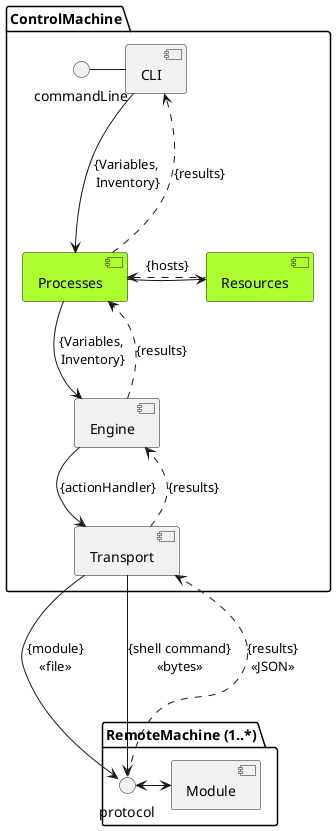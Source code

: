 @startuml
'skinparam backgroundcolor transparent

skinparam package {
    backgroundcolor transparent
}


package "ControlMachine" {

    commandLine - [CLI]
    [CLI] --> [Processes] : {Variables, \nInventory}
    [Processes] ...> CLI : {results}
    [Processes] -> [Resources]
    [Processes] <. [Resources] : {hosts}

    [Processes] --> [Engine] : {Variables, \nInventory}
    [Engine] ..> Processes : {results}

    [Transport] .> [Engine] : {results}
    [Engine] --> [Transport] : {actionHandler}
}

 component [Resources] #GreenYellow
 component [Processes] #GreenYellow

package "RemoteMachine (1..*)" {

    protocol <-> [Module]

    [Transport] ---> protocol : {module}\n<<file>>
    [Transport] ---> protocol : {shell command}\n<<bytes>>
    protocol ...> [Transport] : {results}\n<<JSON>>
}

@enduml